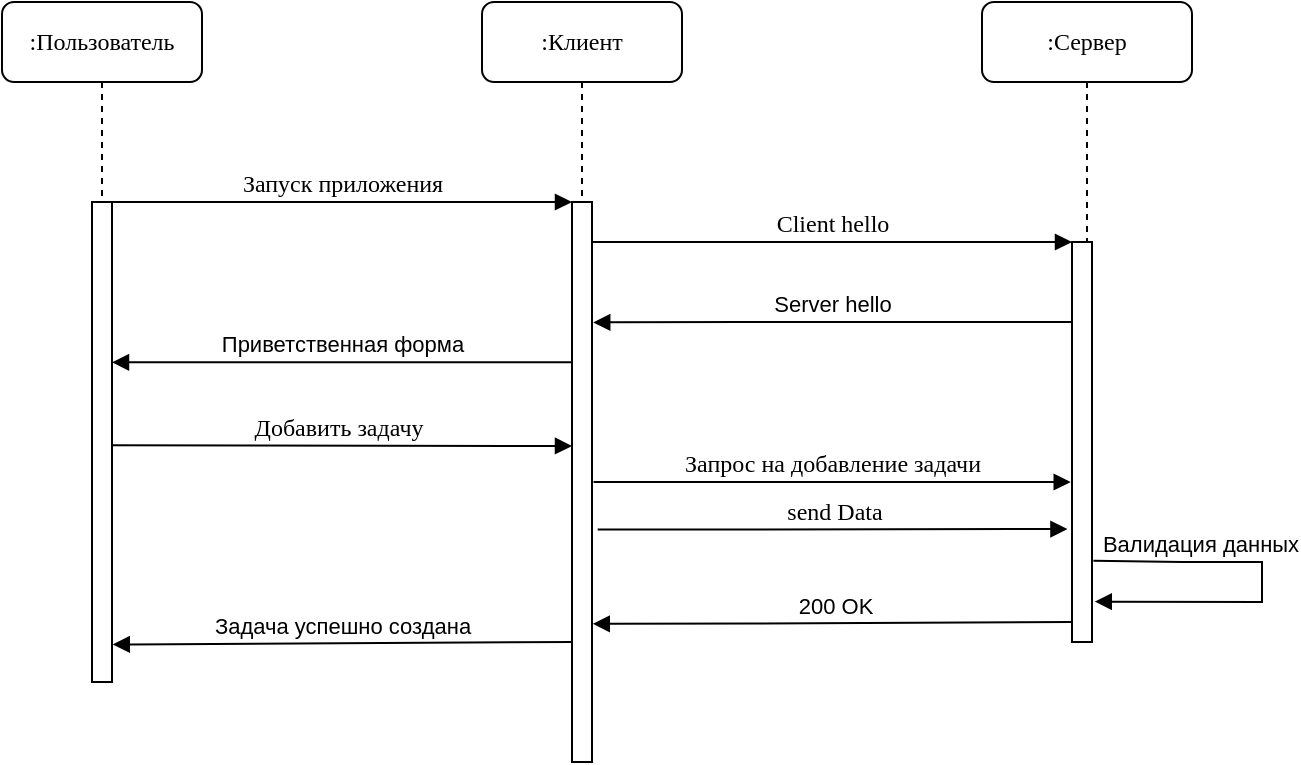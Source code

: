 <mxfile version="22.0.8" type="device">
  <diagram name="Page-1" id="13e1069c-82ec-6db2-03f1-153e76fe0fe0">
    <mxGraphModel dx="871" dy="500" grid="1" gridSize="10" guides="1" tooltips="1" connect="1" arrows="1" fold="1" page="1" pageScale="1" pageWidth="1100" pageHeight="850" background="none" math="0" shadow="0">
      <root>
        <mxCell id="0" />
        <mxCell id="1" parent="0" />
        <mxCell id="7baba1c4bc27f4b0-2" value=":Клиент" style="shape=umlLifeline;perimeter=lifelinePerimeter;whiteSpace=wrap;html=1;container=1;collapsible=0;recursiveResize=0;outlineConnect=0;rounded=1;shadow=0;comic=0;labelBackgroundColor=none;strokeWidth=1;fontFamily=Verdana;fontSize=12;align=center;" parent="1" vertex="1">
          <mxGeometry x="340" y="80" width="100" height="380" as="geometry" />
        </mxCell>
        <mxCell id="7baba1c4bc27f4b0-10" value="" style="html=1;points=[];perimeter=orthogonalPerimeter;rounded=0;shadow=0;comic=0;labelBackgroundColor=none;strokeWidth=1;fontFamily=Verdana;fontSize=12;align=center;" parent="7baba1c4bc27f4b0-2" vertex="1">
          <mxGeometry x="45" y="100" width="10" height="280" as="geometry" />
        </mxCell>
        <mxCell id="TKc_y3O2whZWWS-rXYgI-1" value="" style="html=1;verticalAlign=bottom;endArrow=block;labelBackgroundColor=none;fontFamily=Verdana;fontSize=12;edgeStyle=elbowEdgeStyle;elbow=vertical;" parent="7baba1c4bc27f4b0-2" source="7baba1c4bc27f4b0-2" target="7baba1c4bc27f4b0-10" edge="1">
          <mxGeometry relative="1" as="geometry">
            <mxPoint x="55" y="150" as="sourcePoint" />
            <mxPoint x="120" y="160" as="targetPoint" />
            <Array as="points">
              <mxPoint x="50" y="190" />
            </Array>
          </mxGeometry>
        </mxCell>
        <mxCell id="TKc_y3O2whZWWS-rXYgI-6" value="Добавить задачу" style="html=1;verticalAlign=bottom;endArrow=block;labelBackgroundColor=none;fontFamily=Verdana;fontSize=12;edgeStyle=elbowEdgeStyle;elbow=vertical;exitX=1.155;exitY=0.507;exitDx=0;exitDy=0;exitPerimeter=0;" parent="7baba1c4bc27f4b0-2" edge="1">
          <mxGeometry relative="1" as="geometry">
            <mxPoint x="-187.95" y="221.68" as="sourcePoint" />
            <mxPoint x="45" y="222" as="targetPoint" />
            <Array as="points">
              <mxPoint x="15.5" y="222" />
            </Array>
          </mxGeometry>
        </mxCell>
        <mxCell id="7baba1c4bc27f4b0-3" value=":Сервер" style="shape=umlLifeline;perimeter=lifelinePerimeter;whiteSpace=wrap;html=1;container=1;collapsible=0;recursiveResize=0;outlineConnect=0;rounded=1;shadow=0;comic=0;labelBackgroundColor=none;strokeWidth=1;fontFamily=Verdana;fontSize=12;align=center;" parent="1" vertex="1">
          <mxGeometry x="590" y="80" width="105" height="320" as="geometry" />
        </mxCell>
        <mxCell id="7baba1c4bc27f4b0-13" value="" style="html=1;points=[];perimeter=orthogonalPerimeter;rounded=0;shadow=0;comic=0;labelBackgroundColor=none;strokeWidth=1;fontFamily=Verdana;fontSize=12;align=center;" parent="7baba1c4bc27f4b0-3" vertex="1">
          <mxGeometry x="45" y="120" width="10" height="200" as="geometry" />
        </mxCell>
        <mxCell id="rebBDcTqmUqTrLd9Yu_q-3" value="Валидация данных" style="html=1;verticalAlign=bottom;endArrow=block;curved=0;rounded=0;exitX=1.07;exitY=0.797;exitDx=0;exitDy=0;exitPerimeter=0;entryX=1.139;entryY=0.899;entryDx=0;entryDy=0;entryPerimeter=0;" edge="1" parent="7baba1c4bc27f4b0-3" source="7baba1c4bc27f4b0-13" target="7baba1c4bc27f4b0-13">
          <mxGeometry x="-0.433" width="80" relative="1" as="geometry">
            <mxPoint x="60" y="250" as="sourcePoint" />
            <mxPoint x="60" y="300" as="targetPoint" />
            <Array as="points">
              <mxPoint x="100" y="280" />
              <mxPoint x="140" y="280" />
              <mxPoint x="140" y="300" />
            </Array>
            <mxPoint as="offset" />
          </mxGeometry>
        </mxCell>
        <mxCell id="7baba1c4bc27f4b0-8" value=":Пользователь" style="shape=umlLifeline;perimeter=lifelinePerimeter;whiteSpace=wrap;html=1;container=1;collapsible=0;recursiveResize=0;outlineConnect=0;rounded=1;shadow=0;comic=0;labelBackgroundColor=none;strokeWidth=1;fontFamily=Verdana;fontSize=12;align=center;" parent="1" vertex="1">
          <mxGeometry x="100" y="80" width="100" height="340" as="geometry" />
        </mxCell>
        <mxCell id="7baba1c4bc27f4b0-9" value="" style="html=1;points=[];perimeter=orthogonalPerimeter;rounded=0;shadow=0;comic=0;labelBackgroundColor=none;strokeWidth=1;fontFamily=Verdana;fontSize=12;align=center;" parent="7baba1c4bc27f4b0-8" vertex="1">
          <mxGeometry x="45" y="100" width="10" height="240" as="geometry" />
        </mxCell>
        <mxCell id="7baba1c4bc27f4b0-11" value="Запуск приложения" style="html=1;verticalAlign=bottom;endArrow=block;entryX=0;entryY=0;labelBackgroundColor=none;fontFamily=Verdana;fontSize=12;edgeStyle=elbowEdgeStyle;elbow=vertical;" parent="1" source="7baba1c4bc27f4b0-9" target="7baba1c4bc27f4b0-10" edge="1">
          <mxGeometry x="-0.001" relative="1" as="geometry">
            <mxPoint x="220" y="190" as="sourcePoint" />
            <mxPoint as="offset" />
          </mxGeometry>
        </mxCell>
        <mxCell id="7baba1c4bc27f4b0-14" value="Client hello" style="html=1;verticalAlign=bottom;endArrow=block;entryX=0;entryY=0;labelBackgroundColor=none;fontFamily=Verdana;fontSize=12;edgeStyle=elbowEdgeStyle;elbow=vertical;" parent="1" source="7baba1c4bc27f4b0-10" target="7baba1c4bc27f4b0-13" edge="1">
          <mxGeometry relative="1" as="geometry">
            <mxPoint x="470" y="200" as="sourcePoint" />
          </mxGeometry>
        </mxCell>
        <mxCell id="TKc_y3O2whZWWS-rXYgI-3" value="Server hello" style="html=1;verticalAlign=bottom;endArrow=block;curved=0;rounded=0;exitX=-0.02;exitY=0.2;exitDx=0;exitDy=0;exitPerimeter=0;entryX=1.062;entryY=0.215;entryDx=0;entryDy=0;entryPerimeter=0;" parent="1" source="7baba1c4bc27f4b0-13" target="7baba1c4bc27f4b0-10" edge="1">
          <mxGeometry width="80" relative="1" as="geometry">
            <mxPoint x="540" y="240" as="sourcePoint" />
            <mxPoint x="410" y="240" as="targetPoint" />
            <Array as="points">
              <mxPoint x="470" y="240" />
            </Array>
          </mxGeometry>
        </mxCell>
        <mxCell id="TKc_y3O2whZWWS-rXYgI-5" value="Приветственная форма" style="html=1;verticalAlign=bottom;endArrow=block;curved=0;rounded=0;entryX=1;entryY=0.334;entryDx=0;entryDy=0;entryPerimeter=0;exitX=-0.018;exitY=0.286;exitDx=0;exitDy=0;exitPerimeter=0;" parent="1" source="7baba1c4bc27f4b0-10" target="7baba1c4bc27f4b0-9" edge="1">
          <mxGeometry width="80" relative="1" as="geometry">
            <mxPoint x="380" y="260" as="sourcePoint" />
            <mxPoint x="160" y="258" as="targetPoint" />
          </mxGeometry>
        </mxCell>
        <mxCell id="TKc_y3O2whZWWS-rXYgI-7" value="Запрос на добавление задачи" style="html=1;verticalAlign=bottom;endArrow=block;labelBackgroundColor=none;fontFamily=Verdana;fontSize=12;edgeStyle=elbowEdgeStyle;elbow=vertical;entryX=-0.063;entryY=0.601;entryDx=0;entryDy=0;entryPerimeter=0;exitX=1.079;exitY=0.5;exitDx=0;exitDy=0;exitPerimeter=0;" parent="1" source="7baba1c4bc27f4b0-10" target="7baba1c4bc27f4b0-13" edge="1">
          <mxGeometry relative="1" as="geometry">
            <mxPoint x="400" y="320" as="sourcePoint" />
            <mxPoint x="630" y="320" as="targetPoint" />
            <Array as="points" />
          </mxGeometry>
        </mxCell>
        <mxCell id="TKc_y3O2whZWWS-rXYgI-9" value="&amp;nbsp;200 OK" style="html=1;verticalAlign=bottom;endArrow=block;curved=0;rounded=0;entryX=1.038;entryY=0.783;entryDx=0;entryDy=0;entryPerimeter=0;exitX=0;exitY=0.796;exitDx=0;exitDy=0;exitPerimeter=0;" parent="1" edge="1">
          <mxGeometry width="80" relative="1" as="geometry">
            <mxPoint x="635.0" y="390.0" as="sourcePoint" />
            <mxPoint x="395.38" y="390.89" as="targetPoint" />
            <Array as="points">
              <mxPoint x="475" y="390.8" />
            </Array>
          </mxGeometry>
        </mxCell>
        <mxCell id="TKc_y3O2whZWWS-rXYgI-10" value="Задача успешно создана" style="html=1;verticalAlign=bottom;endArrow=block;curved=0;rounded=0;exitX=0.043;exitY=0.909;exitDx=0;exitDy=0;exitPerimeter=0;entryX=1.038;entryY=0.478;entryDx=0;entryDy=0;entryPerimeter=0;" parent="1" edge="1">
          <mxGeometry width="80" relative="1" as="geometry">
            <mxPoint x="385.43" y="400.0" as="sourcePoint" />
            <mxPoint x="155.38" y="401.25" as="targetPoint" />
          </mxGeometry>
        </mxCell>
        <mxCell id="TKc_y3O2whZWWS-rXYgI-11" value="send Data" style="html=1;verticalAlign=bottom;endArrow=block;labelBackgroundColor=none;fontFamily=Verdana;fontSize=12;edgeStyle=elbowEdgeStyle;elbow=vertical;exitX=1.285;exitY=0.585;exitDx=0;exitDy=0;exitPerimeter=0;entryX=-0.228;entryY=0.714;entryDx=0;entryDy=0;entryPerimeter=0;" parent="1" source="7baba1c4bc27f4b0-10" target="7baba1c4bc27f4b0-13" edge="1">
          <mxGeometry relative="1" as="geometry">
            <mxPoint x="410" y="347.72" as="sourcePoint" />
            <mxPoint x="584.87" y="340" as="targetPoint" />
            <Array as="points" />
          </mxGeometry>
        </mxCell>
      </root>
    </mxGraphModel>
  </diagram>
</mxfile>
